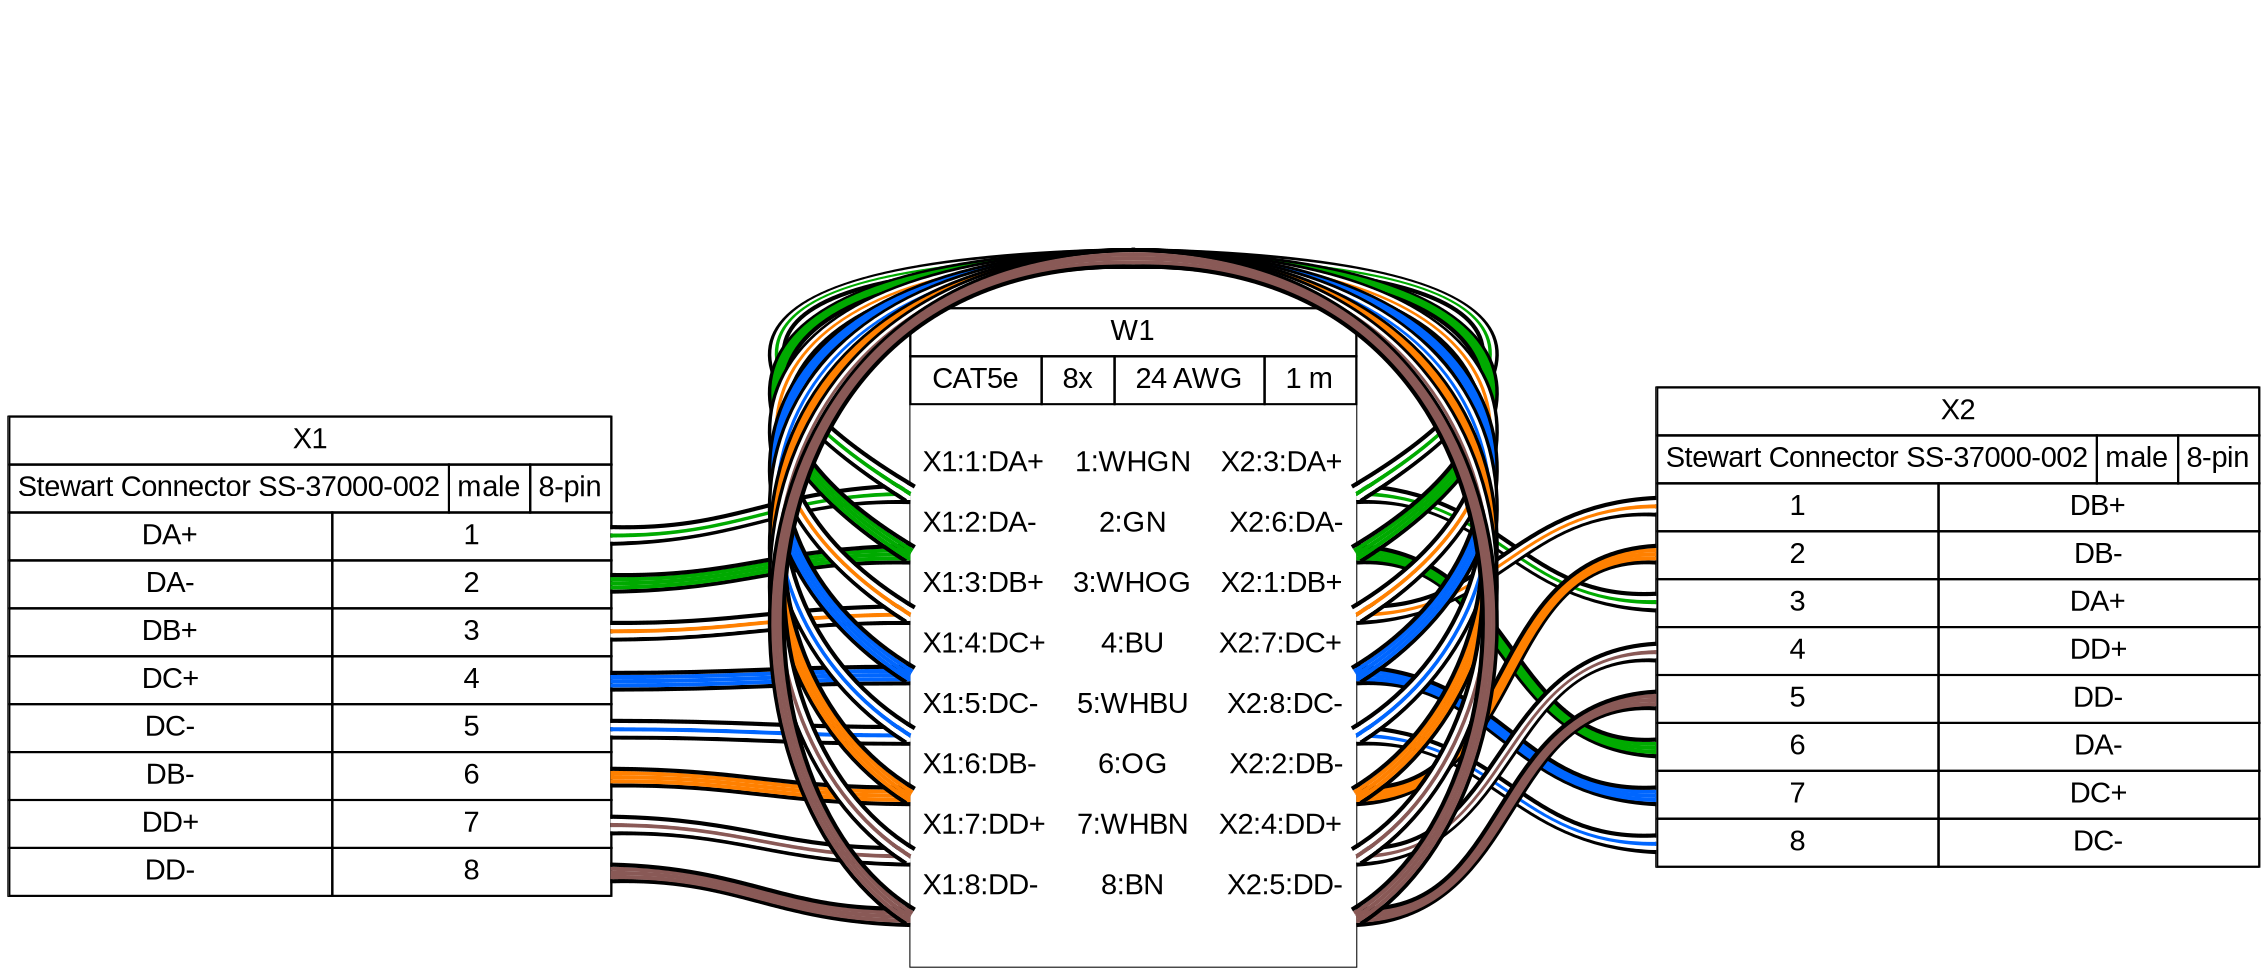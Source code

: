 graph {
// Graph generated by WireViz 0.4-dev251
// https://github.com/formatc1702/WireViz
	graph [bgcolor="#FFFFFF" fontname=arial nodesep=0.33 rankdir=LR ranksep=2]
	node [fillcolor="#FFFFFF" fontname=arial height=0 margin=0 shape=none style=filled width=0]
	edge [fontname=arial style=bold]
	X1 [label=<
<table border="0" cellspacing="0" cellpadding="0" bgcolor="#FFFFFF">
 <tr>
  <td>
   <table border="0" cellborder="1" cellpadding="3" cellspacing="0">
    <tr>
     <td>X1</td>
    </tr>
   </table>
  </td>
 </tr>
 <tr>
  <td>
   <table border="0" cellborder="1" cellpadding="3" cellspacing="0">
    <tr>
     <td>Stewart Connector SS-37000-002</td>
     <td>male</td>
     <td>8-pin</td>
    </tr>
   </table>
  </td>
 </tr>
 <tr>
  <td>
   <table border="0" cellborder="1" cellpadding="3" cellspacing="0">
    <tr>
     <td>DA+</td>
     []
     <td port="p1r">1</td>
    </tr>
    <tr>
     <td>DA-</td>
     []
     <td port="p2r">2</td>
    </tr>
    <tr>
     <td>DB+</td>
     []
     <td port="p3r">3</td>
    </tr>
    <tr>
     <td>DC+</td>
     []
     <td port="p4r">4</td>
    </tr>
    <tr>
     <td>DC-</td>
     []
     <td port="p5r">5</td>
    </tr>
    <tr>
     <td>DB-</td>
     []
     <td port="p6r">6</td>
    </tr>
    <tr>
     <td>DD+</td>
     []
     <td port="p7r">7</td>
    </tr>
    <tr>
     <td>DD-</td>
     []
     <td port="p8r">8</td>
    </tr>
   </table>
  </td>
 </tr>
</table>
> shape=box style=filled]
	X2 [label=<
<table border="0" cellspacing="0" cellpadding="0" bgcolor="#FFFFFF">
 <tr>
  <td>
   <table border="0" cellborder="1" cellpadding="3" cellspacing="0">
    <tr>
     <td>X2</td>
    </tr>
   </table>
  </td>
 </tr>
 <tr>
  <td>
   <table border="0" cellborder="1" cellpadding="3" cellspacing="0">
    <tr>
     <td>Stewart Connector SS-37000-002</td>
     <td>male</td>
     <td>8-pin</td>
    </tr>
   </table>
  </td>
 </tr>
 <tr>
  <td>
   <table border="0" cellborder="1" cellpadding="3" cellspacing="0">
    <tr>
     <td port="p1l">1</td>
     <td>DB+</td>
     []
    </tr>
    <tr>
     <td port="p2l">2</td>
     <td>DB-</td>
     []
    </tr>
    <tr>
     <td port="p3l">3</td>
     <td>DA+</td>
     []
    </tr>
    <tr>
     <td port="p4l">4</td>
     <td>DD+</td>
     []
    </tr>
    <tr>
     <td port="p5l">5</td>
     <td>DD-</td>
     []
    </tr>
    <tr>
     <td port="p6l">6</td>
     <td>DA-</td>
     []
    </tr>
    <tr>
     <td port="p7l">7</td>
     <td>DC+</td>
     []
    </tr>
    <tr>
     <td port="p8l">8</td>
     <td>DC-</td>
     []
    </tr>
   </table>
  </td>
 </tr>
</table>
> shape=box style=filled]
	W1 [label=<
<table border="0" cellspacing="0" cellpadding="0" bgcolor="#FFFFFF">
 <tr>
  <td>
   <table border="0" cellborder="1" cellpadding="3" cellspacing="0">
    <tr>
     <td>W1</td>
    </tr>
   </table>
  </td>
 </tr>
 <tr>
  <td>
   <table border="0" cellborder="1" cellpadding="3" cellspacing="0">
    <tr>
     <td>CAT5e</td>
     <td>8x</td>
     <td>24 AWG</td>
     <td>1 m</td>
    </tr>
   </table>
  </td>
 </tr>
 <tr>
  <td>
   <table border="0" cellborder="0" cellspacing="0">
    <tr>
     <td>&nbsp;</td>
    </tr>
    <tr>
     <td align="left"> X1:1:DA+</td>
     <td> </td>
     <td>1:WHGN</td>
     <td> </td>
     <td align="right">X2:3:DA+ </td>
    </tr>
    <tr>
     <td border="0" cellspacing="0" cellpadding="0" colspan="5" height="10" port="w1">
      <table border="0" cellborder="0" cellspacing="0">
       <tr>
        <td bgcolor="#FFFFFF" border="0" cellpadding="0" colspan="5" height="2"></td>
       </tr>
       <tr>
        <td bgcolor="#FFFFFF" border="0" cellpadding="0" colspan="5" height="2"></td>
       </tr>
       <tr>
        <td bgcolor="#FFFFFF" border="0" cellpadding="0" colspan="5" height="2"></td>
       </tr>
       <tr>
        <td bgcolor="#FFFFFF" border="0" cellpadding="0" colspan="5" height="2"></td>
       </tr>
       <tr>
        <td bgcolor="#FFFFFF" border="0" cellpadding="0" colspan="5" height="2"></td>
       </tr>
      </table>
     </td>
    </tr>
    <tr>
     <td align="left"> X1:2:DA-</td>
     <td> </td>
     <td>2:GN</td>
     <td> </td>
     <td align="right">X2:6:DA- </td>
    </tr>
    <tr>
     <td border="0" cellspacing="0" cellpadding="0" colspan="5" height="10" port="w2">
      <table border="0" cellborder="0" cellspacing="0">
       <tr>
        <td bgcolor="#FFFFFF" border="0" cellpadding="0" colspan="5" height="2"></td>
       </tr>
       <tr>
        <td bgcolor="#FFFFFF" border="0" cellpadding="0" colspan="5" height="2"></td>
       </tr>
       <tr>
        <td bgcolor="#FFFFFF" border="0" cellpadding="0" colspan="5" height="2"></td>
       </tr>
       <tr>
        <td bgcolor="#FFFFFF" border="0" cellpadding="0" colspan="5" height="2"></td>
       </tr>
       <tr>
        <td bgcolor="#FFFFFF" border="0" cellpadding="0" colspan="5" height="2"></td>
       </tr>
      </table>
     </td>
    </tr>
    <tr>
     <td align="left"> X1:3:DB+</td>
     <td> </td>
     <td>3:WHOG</td>
     <td> </td>
     <td align="right">X2:1:DB+ </td>
    </tr>
    <tr>
     <td border="0" cellspacing="0" cellpadding="0" colspan="5" height="10" port="w3">
      <table border="0" cellborder="0" cellspacing="0">
       <tr>
        <td bgcolor="#FFFFFF" border="0" cellpadding="0" colspan="5" height="2"></td>
       </tr>
       <tr>
        <td bgcolor="#FFFFFF" border="0" cellpadding="0" colspan="5" height="2"></td>
       </tr>
       <tr>
        <td bgcolor="#FFFFFF" border="0" cellpadding="0" colspan="5" height="2"></td>
       </tr>
       <tr>
        <td bgcolor="#FFFFFF" border="0" cellpadding="0" colspan="5" height="2"></td>
       </tr>
       <tr>
        <td bgcolor="#FFFFFF" border="0" cellpadding="0" colspan="5" height="2"></td>
       </tr>
      </table>
     </td>
    </tr>
    <tr>
     <td align="left"> X1:4:DC+</td>
     <td> </td>
     <td>4:BU</td>
     <td> </td>
     <td align="right">X2:7:DC+ </td>
    </tr>
    <tr>
     <td border="0" cellspacing="0" cellpadding="0" colspan="5" height="10" port="w4">
      <table border="0" cellborder="0" cellspacing="0">
       <tr>
        <td bgcolor="#FFFFFF" border="0" cellpadding="0" colspan="5" height="2"></td>
       </tr>
       <tr>
        <td bgcolor="#FFFFFF" border="0" cellpadding="0" colspan="5" height="2"></td>
       </tr>
       <tr>
        <td bgcolor="#FFFFFF" border="0" cellpadding="0" colspan="5" height="2"></td>
       </tr>
       <tr>
        <td bgcolor="#FFFFFF" border="0" cellpadding="0" colspan="5" height="2"></td>
       </tr>
       <tr>
        <td bgcolor="#FFFFFF" border="0" cellpadding="0" colspan="5" height="2"></td>
       </tr>
      </table>
     </td>
    </tr>
    <tr>
     <td align="left"> X1:5:DC-</td>
     <td> </td>
     <td>5:WHBU</td>
     <td> </td>
     <td align="right">X2:8:DC- </td>
    </tr>
    <tr>
     <td border="0" cellspacing="0" cellpadding="0" colspan="5" height="10" port="w5">
      <table border="0" cellborder="0" cellspacing="0">
       <tr>
        <td bgcolor="#FFFFFF" border="0" cellpadding="0" colspan="5" height="2"></td>
       </tr>
       <tr>
        <td bgcolor="#FFFFFF" border="0" cellpadding="0" colspan="5" height="2"></td>
       </tr>
       <tr>
        <td bgcolor="#FFFFFF" border="0" cellpadding="0" colspan="5" height="2"></td>
       </tr>
       <tr>
        <td bgcolor="#FFFFFF" border="0" cellpadding="0" colspan="5" height="2"></td>
       </tr>
       <tr>
        <td bgcolor="#FFFFFF" border="0" cellpadding="0" colspan="5" height="2"></td>
       </tr>
      </table>
     </td>
    </tr>
    <tr>
     <td align="left"> X1:6:DB-</td>
     <td> </td>
     <td>6:OG</td>
     <td> </td>
     <td align="right">X2:2:DB- </td>
    </tr>
    <tr>
     <td border="0" cellspacing="0" cellpadding="0" colspan="5" height="10" port="w6">
      <table border="0" cellborder="0" cellspacing="0">
       <tr>
        <td bgcolor="#FFFFFF" border="0" cellpadding="0" colspan="5" height="2"></td>
       </tr>
       <tr>
        <td bgcolor="#FFFFFF" border="0" cellpadding="0" colspan="5" height="2"></td>
       </tr>
       <tr>
        <td bgcolor="#FFFFFF" border="0" cellpadding="0" colspan="5" height="2"></td>
       </tr>
       <tr>
        <td bgcolor="#FFFFFF" border="0" cellpadding="0" colspan="5" height="2"></td>
       </tr>
       <tr>
        <td bgcolor="#FFFFFF" border="0" cellpadding="0" colspan="5" height="2"></td>
       </tr>
      </table>
     </td>
    </tr>
    <tr>
     <td align="left"> X1:7:DD+</td>
     <td> </td>
     <td>7:WHBN</td>
     <td> </td>
     <td align="right">X2:4:DD+ </td>
    </tr>
    <tr>
     <td border="0" cellspacing="0" cellpadding="0" colspan="5" height="10" port="w7">
      <table border="0" cellborder="0" cellspacing="0">
       <tr>
        <td bgcolor="#FFFFFF" border="0" cellpadding="0" colspan="5" height="2"></td>
       </tr>
       <tr>
        <td bgcolor="#FFFFFF" border="0" cellpadding="0" colspan="5" height="2"></td>
       </tr>
       <tr>
        <td bgcolor="#FFFFFF" border="0" cellpadding="0" colspan="5" height="2"></td>
       </tr>
       <tr>
        <td bgcolor="#FFFFFF" border="0" cellpadding="0" colspan="5" height="2"></td>
       </tr>
       <tr>
        <td bgcolor="#FFFFFF" border="0" cellpadding="0" colspan="5" height="2"></td>
       </tr>
      </table>
     </td>
    </tr>
    <tr>
     <td align="left"> X1:8:DD-</td>
     <td> </td>
     <td>8:BN</td>
     <td> </td>
     <td align="right">X2:5:DD- </td>
    </tr>
    <tr>
     <td border="0" cellspacing="0" cellpadding="0" colspan="5" height="10" port="w8">
      <table border="0" cellborder="0" cellspacing="0">
       <tr>
        <td bgcolor="#FFFFFF" border="0" cellpadding="0" colspan="5" height="2"></td>
       </tr>
       <tr>
        <td bgcolor="#FFFFFF" border="0" cellpadding="0" colspan="5" height="2"></td>
       </tr>
       <tr>
        <td bgcolor="#FFFFFF" border="0" cellpadding="0" colspan="5" height="2"></td>
       </tr>
       <tr>
        <td bgcolor="#FFFFFF" border="0" cellpadding="0" colspan="5" height="2"></td>
       </tr>
       <tr>
        <td bgcolor="#FFFFFF" border="0" cellpadding="0" colspan="5" height="2"></td>
       </tr>
      </table>
     </td>
    </tr>
    <tr>
     <td>&nbsp;</td>
    </tr>
   </table>
  </td>
 </tr>
</table>
> shape=box style=filled]
	edge [color="#000000:#FFFFFF:#00AA00:#FFFFFF:#000000"]
	X1:p1r:e -- W1:w1:w
	W1:w1:e -- X2:p3l:w
	edge [color="#000000:#00AA00:#00AA00:#00AA00:#000000"]
	X1:p2r:e -- W1:w2:w
	W1:w2:e -- X2:p6l:w
	edge [color="#000000:#FFFFFF:#FF8000:#FFFFFF:#000000"]
	X1:p3r:e -- W1:w3:w
	W1:w3:e -- X2:p1l:w
	edge [color="#000000:#0066FF:#0066FF:#0066FF:#000000"]
	X1:p4r:e -- W1:w4:w
	W1:w4:e -- X2:p7l:w
	edge [color="#000000:#FFFFFF:#0066FF:#FFFFFF:#000000"]
	X1:p5r:e -- W1:w5:w
	W1:w5:e -- X2:p8l:w
	edge [color="#000000:#FF8000:#FF8000:#FF8000:#000000"]
	X1:p6r:e -- W1:w6:w
	W1:w6:e -- X2:p2l:w
	edge [color="#000000:#FFFFFF:#895956:#FFFFFF:#000000"]
	X1:p7r:e -- W1:w7:w
	W1:w7:e -- X2:p4l:w
	edge [color="#000000:#895956:#895956:#895956:#000000"]
	X1:p8r:e -- W1:w8:w
	W1:w8:e -- X2:p5l:w
	W1:w1:e -- W1:w1:w [color="#000000:#FFFFFF:#00AA00:#FFFFFF:#000000" straight=straight]
	W1:w2:e -- W1:w2:w [color="#000000:#00AA00:#00AA00:#00AA00:#000000" straight=straight]
	W1:w3:e -- W1:w3:w [color="#000000:#FFFFFF:#FF8000:#FFFFFF:#000000" straight=straight]
	W1:w4:e -- W1:w4:w [color="#000000:#0066FF:#0066FF:#0066FF:#000000" straight=straight]
	W1:w5:e -- W1:w5:w [color="#000000:#FFFFFF:#0066FF:#FFFFFF:#000000" straight=straight]
	W1:w6:e -- W1:w6:w [color="#000000:#FF8000:#FF8000:#FF8000:#000000" straight=straight]
	W1:w7:e -- W1:w7:w [color="#000000:#FFFFFF:#895956:#FFFFFF:#000000" straight=straight]
	W1:w8:e -- W1:w8:w [color="#000000:#895956:#895956:#895956:#000000" straight=straight]
}
